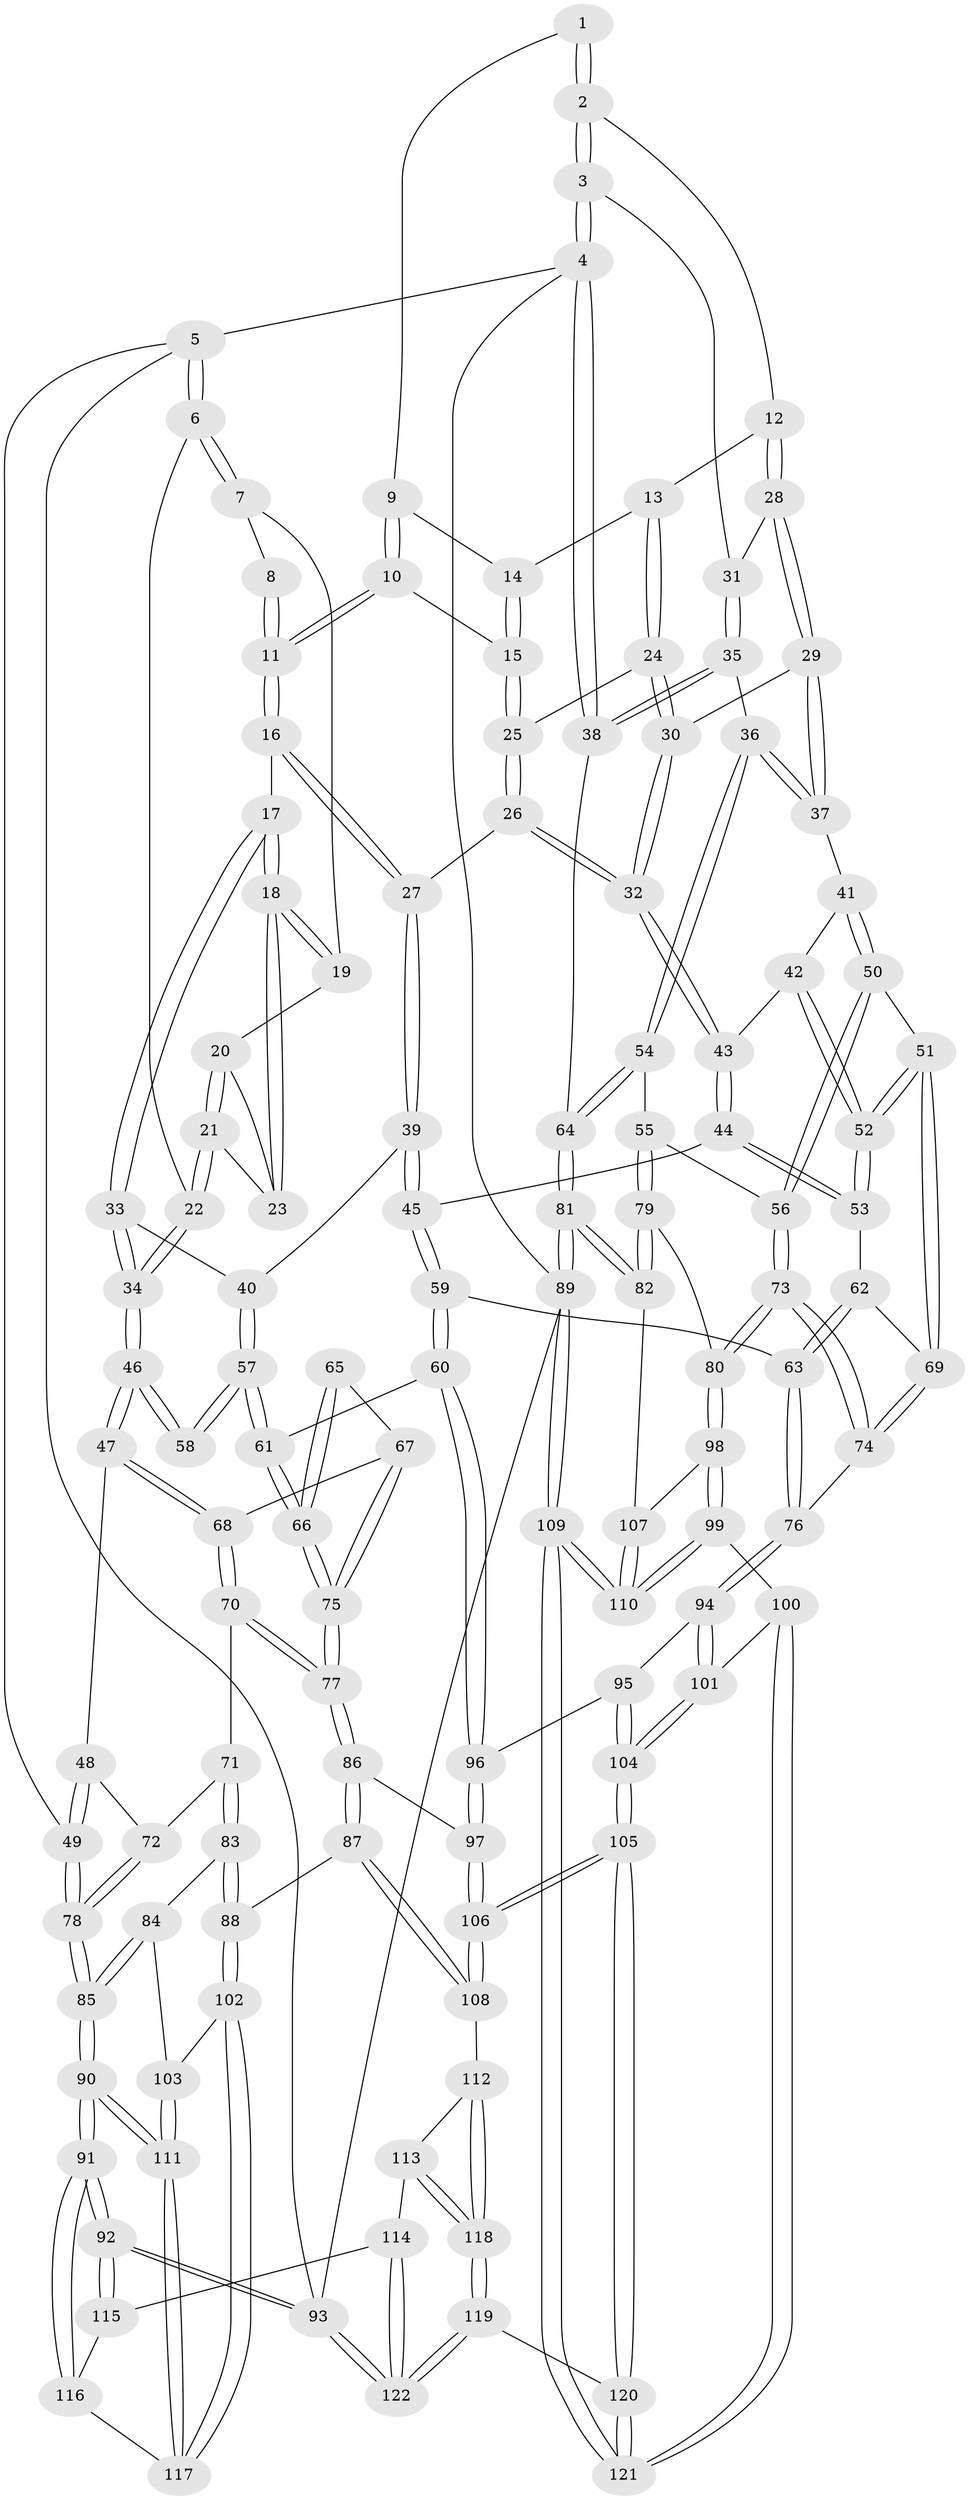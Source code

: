 // Generated by graph-tools (version 1.1) at 2025/27/03/09/25 03:27:15]
// undirected, 122 vertices, 302 edges
graph export_dot {
graph [start="1"]
  node [color=gray90,style=filled];
  1 [pos="+0.6196887978339105+0"];
  2 [pos="+0.7916340497361765+0"];
  3 [pos="+1+0"];
  4 [pos="+1+0"];
  5 [pos="+0+0"];
  6 [pos="+0+0"];
  7 [pos="+0.17088669140496346+0"];
  8 [pos="+0.3885618597559335+0"];
  9 [pos="+0.6005279011810831+0"];
  10 [pos="+0.5335576739717806+0.07277023145375663"];
  11 [pos="+0.451865156313904+0.10596602861195073"];
  12 [pos="+0.7922299648151915+0.013869462031570733"];
  13 [pos="+0.6902440858173109+0.07042776957041101"];
  14 [pos="+0.6260900040619946+0.02210601751047905"];
  15 [pos="+0.5893084624733063+0.08817606351236365"];
  16 [pos="+0.44294984836423024+0.12246494709884873"];
  17 [pos="+0.3344676923512485+0.12819090027409336"];
  18 [pos="+0.3235852508666639+0.1171344966241928"];
  19 [pos="+0.18634448353714747+0"];
  20 [pos="+0.17757181292657725+0"];
  21 [pos="+0.16393412032816287+0.12535053369829197"];
  22 [pos="+0.13167325544182115+0.17954103685862965"];
  23 [pos="+0.24445863816807054+0.11833585649469443"];
  24 [pos="+0.6667856206311176+0.09729087071560595"];
  25 [pos="+0.6106993797296881+0.10479079975790334"];
  26 [pos="+0.5994682892033488+0.20476489486325067"];
  27 [pos="+0.44578677870464356+0.12901823398360224"];
  28 [pos="+0.8328247051386867+0.09648804025005372"];
  29 [pos="+0.7862441084453431+0.17168712540533668"];
  30 [pos="+0.7002673297779142+0.1910940332456634"];
  31 [pos="+0.9052356016577308+0.12124909408577951"];
  32 [pos="+0.6314723256019703+0.2597454953773774"];
  33 [pos="+0.27434216907482845+0.24372870179828746"];
  34 [pos="+0.12326675515820065+0.2751013620058625"];
  35 [pos="+0.9309101419227275+0.13912513091694917"];
  36 [pos="+0.8647885140648053+0.3404929216965912"];
  37 [pos="+0.8232215299111347+0.3128354237490351"];
  38 [pos="+1+0.1947922144488077"];
  39 [pos="+0.4523173243770817+0.29323669565870003"];
  40 [pos="+0.3757741115309667+0.32689348884106584"];
  41 [pos="+0.7109835677164246+0.3161271986155553"];
  42 [pos="+0.6934471153900338+0.3125043239399847"];
  43 [pos="+0.6278249988010768+0.28861024029622"];
  44 [pos="+0.5972856782719519+0.3160992911398705"];
  45 [pos="+0.5301624817873526+0.32714622839454005"];
  46 [pos="+0.09539108457425828+0.3073185151578151"];
  47 [pos="+0.04369956148707772+0.3281699665108005"];
  48 [pos="+0.03269708984525114+0.32912578699115985"];
  49 [pos="+0+0.34528435042059585"];
  50 [pos="+0.7455304126830417+0.45575164476756047"];
  51 [pos="+0.7139756435073908+0.45735159336524767"];
  52 [pos="+0.7033512660954119+0.44336562835919996"];
  53 [pos="+0.6128539012587682+0.3704611783045631"];
  54 [pos="+0.9173667657223398+0.4123707180047219"];
  55 [pos="+0.8979479170999155+0.43620528611079357"];
  56 [pos="+0.786025019631867+0.46424030414773343"];
  57 [pos="+0.35284328023579953+0.3969464991275342"];
  58 [pos="+0.16576259941626592+0.36296272289266995"];
  59 [pos="+0.4711060666357119+0.5397687012877935"];
  60 [pos="+0.41584129730412484+0.5474266317790365"];
  61 [pos="+0.3681143299058905+0.5376441019156639"];
  62 [pos="+0.6081079477221588+0.43443332799806506"];
  63 [pos="+0.5001759845785398+0.5485560918315714"];
  64 [pos="+1+0.3870830709969725"];
  65 [pos="+0.17382338432510822+0.3765201811707326"];
  66 [pos="+0.34458111682263004+0.5485293815853326"];
  67 [pos="+0.19951151025317457+0.49383028275120444"];
  68 [pos="+0.12486546289027689+0.5080993714026505"];
  69 [pos="+0.6688146755137483+0.49275321616187046"];
  70 [pos="+0.12283759668120288+0.5630118317099433"];
  71 [pos="+0.11836211688474638+0.5660647902922004"];
  72 [pos="+0.06975995830026754+0.5492013122729931"];
  73 [pos="+0.7097579217278812+0.6330695776784596"];
  74 [pos="+0.6301589812185326+0.5907685475639388"];
  75 [pos="+0.32055984823607236+0.5661457291248375"];
  76 [pos="+0.5707384527933067+0.5928279223605892"];
  77 [pos="+0.2779241306470678+0.6173425159758644"];
  78 [pos="+0+0.4856015762466485"];
  79 [pos="+0.8751161705534973+0.6367380987655965"];
  80 [pos="+0.7279761163220382+0.6533176221801098"];
  81 [pos="+1+0.7053895345401002"];
  82 [pos="+0.9125007782254992+0.6752899758584393"];
  83 [pos="+0.07518425645229695+0.6351789446700218"];
  84 [pos="+0.012563467543753537+0.65975120486071"];
  85 [pos="+0+0.6416375941947078"];
  86 [pos="+0.26786113233673764+0.654443029320071"];
  87 [pos="+0.22908115063460774+0.7294246974962956"];
  88 [pos="+0.22613298430923642+0.7298677709715863"];
  89 [pos="+1+1"];
  90 [pos="+0+0.7867920179155709"];
  91 [pos="+0+0.8327391042218579"];
  92 [pos="+0+1"];
  93 [pos="+0+1"];
  94 [pos="+0.5586662026098892+0.6659111423080969"];
  95 [pos="+0.5032667450712692+0.7187489355479526"];
  96 [pos="+0.441311118421028+0.7128659772781626"];
  97 [pos="+0.420221349627369+0.7472168052503317"];
  98 [pos="+0.7018322898350567+0.7927871621622989"];
  99 [pos="+0.6883496756847779+0.8178484796113261"];
  100 [pos="+0.663086844362958+0.8327957284129464"];
  101 [pos="+0.6324094390615846+0.843874739627401"];
  102 [pos="+0.12324473780573712+0.781968397381014"];
  103 [pos="+0.10966573964093454+0.7739622618730441"];
  104 [pos="+0.5549005942076807+0.9041941379005375"];
  105 [pos="+0.5107245369318669+0.9541921033248523"];
  106 [pos="+0.41438289045682564+0.809552731931652"];
  107 [pos="+0.8837815569624723+0.7630543357036929"];
  108 [pos="+0.2561797142669206+0.775438627244365"];
  109 [pos="+1+1"];
  110 [pos="+0.9134905750204403+0.9369984681952671"];
  111 [pos="+0+0.7846745291135944"];
  112 [pos="+0.25624297755693143+0.7859024817465965"];
  113 [pos="+0.17563146775076233+0.9185368670455347"];
  114 [pos="+0.13733672604544567+0.9153311130058889"];
  115 [pos="+0.10593840630422863+0.8603661676477685"];
  116 [pos="+0.10336558747066522+0.8457954338692975"];
  117 [pos="+0.11089713102718797+0.8172990467717746"];
  118 [pos="+0.35195395858302336+1"];
  119 [pos="+0.4332246783616892+1"];
  120 [pos="+0.45606347908660155+1"];
  121 [pos="+1+1"];
  122 [pos="+0+1"];
  1 -- 2;
  1 -- 2;
  1 -- 9;
  2 -- 3;
  2 -- 3;
  2 -- 12;
  3 -- 4;
  3 -- 4;
  3 -- 31;
  4 -- 5;
  4 -- 38;
  4 -- 38;
  4 -- 89;
  5 -- 6;
  5 -- 6;
  5 -- 49;
  5 -- 93;
  6 -- 7;
  6 -- 7;
  6 -- 22;
  7 -- 8;
  7 -- 19;
  8 -- 11;
  8 -- 11;
  9 -- 10;
  9 -- 10;
  9 -- 14;
  10 -- 11;
  10 -- 11;
  10 -- 15;
  11 -- 16;
  11 -- 16;
  12 -- 13;
  12 -- 28;
  12 -- 28;
  13 -- 14;
  13 -- 24;
  13 -- 24;
  14 -- 15;
  14 -- 15;
  15 -- 25;
  15 -- 25;
  16 -- 17;
  16 -- 27;
  16 -- 27;
  17 -- 18;
  17 -- 18;
  17 -- 33;
  17 -- 33;
  18 -- 19;
  18 -- 19;
  18 -- 23;
  18 -- 23;
  19 -- 20;
  20 -- 21;
  20 -- 21;
  20 -- 23;
  21 -- 22;
  21 -- 22;
  21 -- 23;
  22 -- 34;
  22 -- 34;
  24 -- 25;
  24 -- 30;
  24 -- 30;
  25 -- 26;
  25 -- 26;
  26 -- 27;
  26 -- 32;
  26 -- 32;
  27 -- 39;
  27 -- 39;
  28 -- 29;
  28 -- 29;
  28 -- 31;
  29 -- 30;
  29 -- 37;
  29 -- 37;
  30 -- 32;
  30 -- 32;
  31 -- 35;
  31 -- 35;
  32 -- 43;
  32 -- 43;
  33 -- 34;
  33 -- 34;
  33 -- 40;
  34 -- 46;
  34 -- 46;
  35 -- 36;
  35 -- 38;
  35 -- 38;
  36 -- 37;
  36 -- 37;
  36 -- 54;
  36 -- 54;
  37 -- 41;
  38 -- 64;
  39 -- 40;
  39 -- 45;
  39 -- 45;
  40 -- 57;
  40 -- 57;
  41 -- 42;
  41 -- 50;
  41 -- 50;
  42 -- 43;
  42 -- 52;
  42 -- 52;
  43 -- 44;
  43 -- 44;
  44 -- 45;
  44 -- 53;
  44 -- 53;
  45 -- 59;
  45 -- 59;
  46 -- 47;
  46 -- 47;
  46 -- 58;
  46 -- 58;
  47 -- 48;
  47 -- 68;
  47 -- 68;
  48 -- 49;
  48 -- 49;
  48 -- 72;
  49 -- 78;
  49 -- 78;
  50 -- 51;
  50 -- 56;
  50 -- 56;
  51 -- 52;
  51 -- 52;
  51 -- 69;
  51 -- 69;
  52 -- 53;
  52 -- 53;
  53 -- 62;
  54 -- 55;
  54 -- 64;
  54 -- 64;
  55 -- 56;
  55 -- 79;
  55 -- 79;
  56 -- 73;
  56 -- 73;
  57 -- 58;
  57 -- 58;
  57 -- 61;
  57 -- 61;
  59 -- 60;
  59 -- 60;
  59 -- 63;
  60 -- 61;
  60 -- 96;
  60 -- 96;
  61 -- 66;
  61 -- 66;
  62 -- 63;
  62 -- 63;
  62 -- 69;
  63 -- 76;
  63 -- 76;
  64 -- 81;
  64 -- 81;
  65 -- 66;
  65 -- 66;
  65 -- 67;
  66 -- 75;
  66 -- 75;
  67 -- 68;
  67 -- 75;
  67 -- 75;
  68 -- 70;
  68 -- 70;
  69 -- 74;
  69 -- 74;
  70 -- 71;
  70 -- 77;
  70 -- 77;
  71 -- 72;
  71 -- 83;
  71 -- 83;
  72 -- 78;
  72 -- 78;
  73 -- 74;
  73 -- 74;
  73 -- 80;
  73 -- 80;
  74 -- 76;
  75 -- 77;
  75 -- 77;
  76 -- 94;
  76 -- 94;
  77 -- 86;
  77 -- 86;
  78 -- 85;
  78 -- 85;
  79 -- 80;
  79 -- 82;
  79 -- 82;
  80 -- 98;
  80 -- 98;
  81 -- 82;
  81 -- 82;
  81 -- 89;
  81 -- 89;
  82 -- 107;
  83 -- 84;
  83 -- 88;
  83 -- 88;
  84 -- 85;
  84 -- 85;
  84 -- 103;
  85 -- 90;
  85 -- 90;
  86 -- 87;
  86 -- 87;
  86 -- 97;
  87 -- 88;
  87 -- 108;
  87 -- 108;
  88 -- 102;
  88 -- 102;
  89 -- 109;
  89 -- 109;
  89 -- 93;
  90 -- 91;
  90 -- 91;
  90 -- 111;
  90 -- 111;
  91 -- 92;
  91 -- 92;
  91 -- 116;
  91 -- 116;
  92 -- 93;
  92 -- 93;
  92 -- 115;
  92 -- 115;
  93 -- 122;
  93 -- 122;
  94 -- 95;
  94 -- 101;
  94 -- 101;
  95 -- 96;
  95 -- 104;
  95 -- 104;
  96 -- 97;
  96 -- 97;
  97 -- 106;
  97 -- 106;
  98 -- 99;
  98 -- 99;
  98 -- 107;
  99 -- 100;
  99 -- 110;
  99 -- 110;
  100 -- 101;
  100 -- 121;
  100 -- 121;
  101 -- 104;
  101 -- 104;
  102 -- 103;
  102 -- 117;
  102 -- 117;
  103 -- 111;
  103 -- 111;
  104 -- 105;
  104 -- 105;
  105 -- 106;
  105 -- 106;
  105 -- 120;
  105 -- 120;
  106 -- 108;
  106 -- 108;
  107 -- 110;
  107 -- 110;
  108 -- 112;
  109 -- 110;
  109 -- 110;
  109 -- 121;
  109 -- 121;
  111 -- 117;
  111 -- 117;
  112 -- 113;
  112 -- 118;
  112 -- 118;
  113 -- 114;
  113 -- 118;
  113 -- 118;
  114 -- 115;
  114 -- 122;
  114 -- 122;
  115 -- 116;
  116 -- 117;
  118 -- 119;
  118 -- 119;
  119 -- 120;
  119 -- 122;
  119 -- 122;
  120 -- 121;
  120 -- 121;
}
